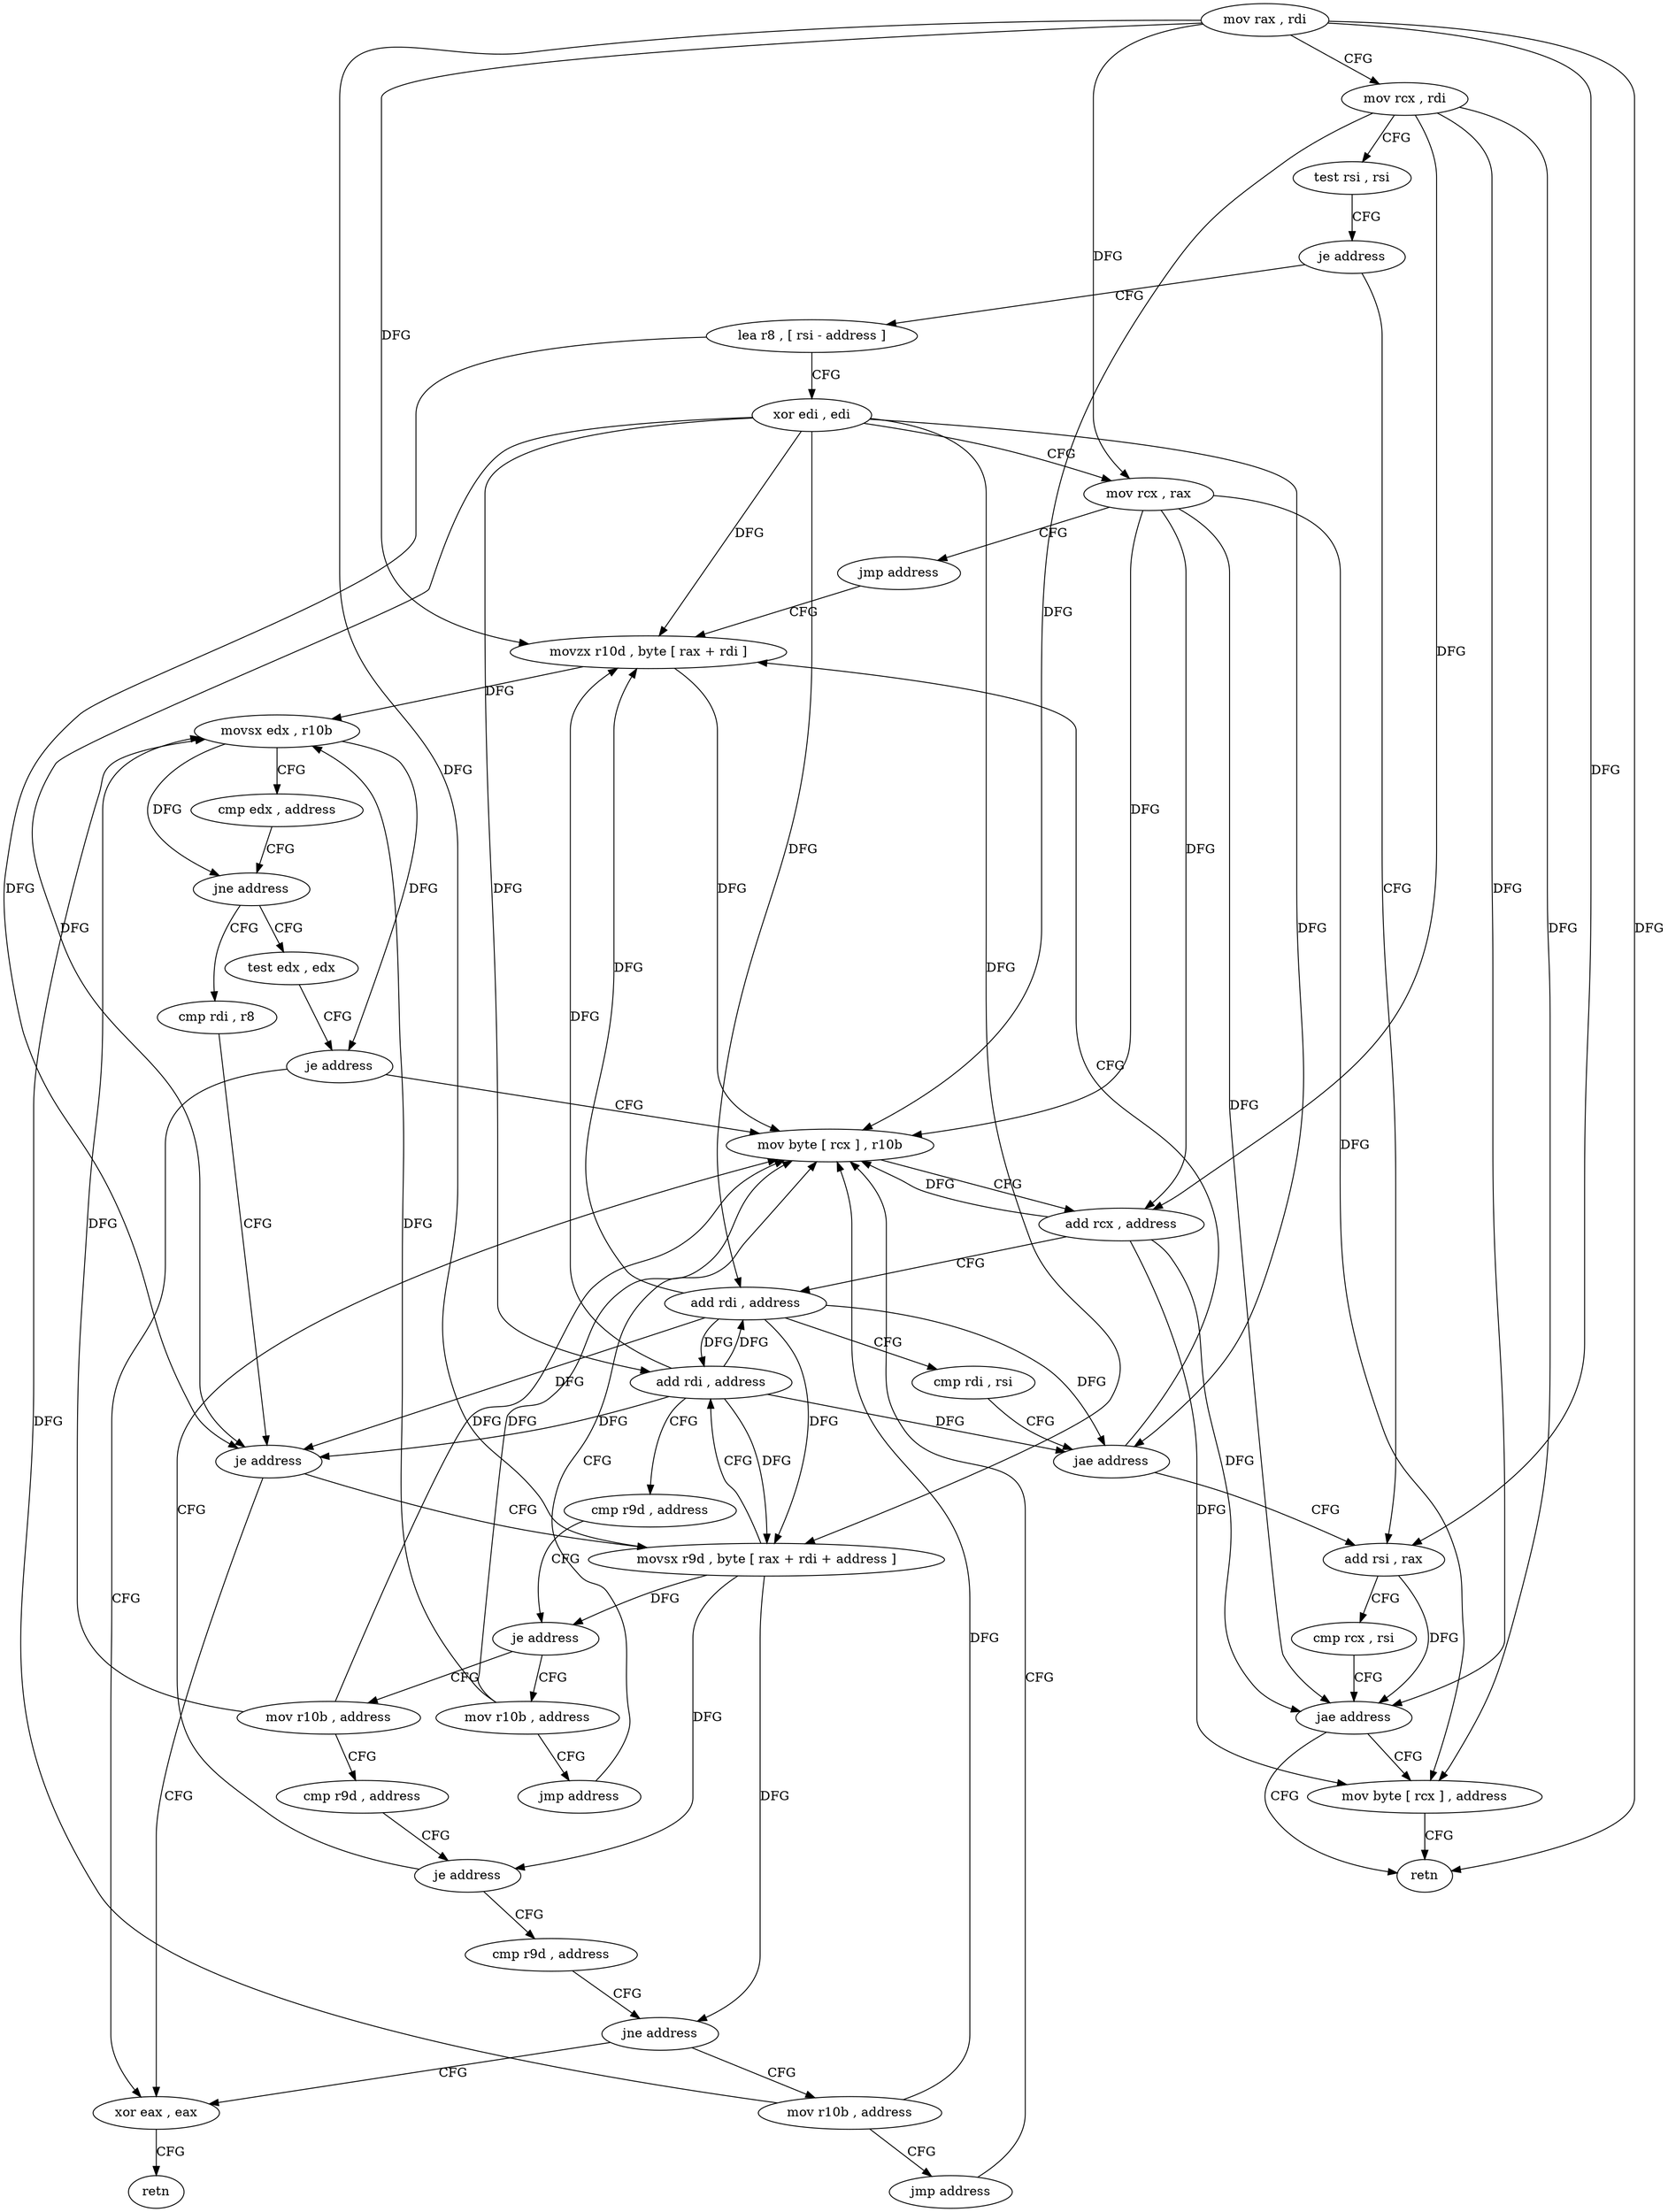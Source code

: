 digraph "func" {
"4207024" [label = "mov rax , rdi" ]
"4207027" [label = "mov rcx , rdi" ]
"4207030" [label = "test rsi , rsi" ]
"4207033" [label = "je address" ]
"4207136" [label = "add rsi , rax" ]
"4207035" [label = "lea r8 , [ rsi - address ]" ]
"4207139" [label = "cmp rcx , rsi" ]
"4207142" [label = "jae address" ]
"4207147" [label = "retn" ]
"4207144" [label = "mov byte [ rcx ] , address" ]
"4207039" [label = "xor edi , edi" ]
"4207041" [label = "mov rcx , rax" ]
"4207044" [label = "jmp address" ]
"4207076" [label = "movzx r10d , byte [ rax + rdi ]" ]
"4207081" [label = "movsx edx , r10b" ]
"4207085" [label = "cmp edx , address" ]
"4207088" [label = "jne address" ]
"4207056" [label = "test edx , edx" ]
"4207090" [label = "cmp rdi , r8" ]
"4207058" [label = "je address" ]
"4207148" [label = "xor eax , eax" ]
"4207060" [label = "mov byte [ rcx ] , r10b" ]
"4207093" [label = "je address" ]
"4207095" [label = "movsx r9d , byte [ rax + rdi + address ]" ]
"4207150" [label = "retn" ]
"4207063" [label = "add rcx , address" ]
"4207067" [label = "add rdi , address" ]
"4207071" [label = "cmp rdi , rsi" ]
"4207074" [label = "jae address" ]
"4207101" [label = "add rdi , address" ]
"4207105" [label = "cmp r9d , address" ]
"4207109" [label = "je address" ]
"4207131" [label = "mov r10b , address" ]
"4207111" [label = "mov r10b , address" ]
"4207134" [label = "jmp address" ]
"4207114" [label = "cmp r9d , address" ]
"4207118" [label = "je address" ]
"4207120" [label = "cmp r9d , address" ]
"4207124" [label = "jne address" ]
"4207126" [label = "mov r10b , address" ]
"4207129" [label = "jmp address" ]
"4207024" -> "4207027" [ label = "CFG" ]
"4207024" -> "4207136" [ label = "DFG" ]
"4207024" -> "4207041" [ label = "DFG" ]
"4207024" -> "4207147" [ label = "DFG" ]
"4207024" -> "4207076" [ label = "DFG" ]
"4207024" -> "4207095" [ label = "DFG" ]
"4207027" -> "4207030" [ label = "CFG" ]
"4207027" -> "4207142" [ label = "DFG" ]
"4207027" -> "4207144" [ label = "DFG" ]
"4207027" -> "4207060" [ label = "DFG" ]
"4207027" -> "4207063" [ label = "DFG" ]
"4207030" -> "4207033" [ label = "CFG" ]
"4207033" -> "4207136" [ label = "CFG" ]
"4207033" -> "4207035" [ label = "CFG" ]
"4207136" -> "4207139" [ label = "CFG" ]
"4207136" -> "4207142" [ label = "DFG" ]
"4207035" -> "4207039" [ label = "CFG" ]
"4207035" -> "4207093" [ label = "DFG" ]
"4207139" -> "4207142" [ label = "CFG" ]
"4207142" -> "4207147" [ label = "CFG" ]
"4207142" -> "4207144" [ label = "CFG" ]
"4207144" -> "4207147" [ label = "CFG" ]
"4207039" -> "4207041" [ label = "CFG" ]
"4207039" -> "4207076" [ label = "DFG" ]
"4207039" -> "4207093" [ label = "DFG" ]
"4207039" -> "4207067" [ label = "DFG" ]
"4207039" -> "4207074" [ label = "DFG" ]
"4207039" -> "4207095" [ label = "DFG" ]
"4207039" -> "4207101" [ label = "DFG" ]
"4207041" -> "4207044" [ label = "CFG" ]
"4207041" -> "4207142" [ label = "DFG" ]
"4207041" -> "4207144" [ label = "DFG" ]
"4207041" -> "4207060" [ label = "DFG" ]
"4207041" -> "4207063" [ label = "DFG" ]
"4207044" -> "4207076" [ label = "CFG" ]
"4207076" -> "4207081" [ label = "DFG" ]
"4207076" -> "4207060" [ label = "DFG" ]
"4207081" -> "4207085" [ label = "CFG" ]
"4207081" -> "4207088" [ label = "DFG" ]
"4207081" -> "4207058" [ label = "DFG" ]
"4207085" -> "4207088" [ label = "CFG" ]
"4207088" -> "4207056" [ label = "CFG" ]
"4207088" -> "4207090" [ label = "CFG" ]
"4207056" -> "4207058" [ label = "CFG" ]
"4207090" -> "4207093" [ label = "CFG" ]
"4207058" -> "4207148" [ label = "CFG" ]
"4207058" -> "4207060" [ label = "CFG" ]
"4207148" -> "4207150" [ label = "CFG" ]
"4207060" -> "4207063" [ label = "CFG" ]
"4207093" -> "4207148" [ label = "CFG" ]
"4207093" -> "4207095" [ label = "CFG" ]
"4207095" -> "4207101" [ label = "CFG" ]
"4207095" -> "4207109" [ label = "DFG" ]
"4207095" -> "4207118" [ label = "DFG" ]
"4207095" -> "4207124" [ label = "DFG" ]
"4207063" -> "4207067" [ label = "CFG" ]
"4207063" -> "4207144" [ label = "DFG" ]
"4207063" -> "4207142" [ label = "DFG" ]
"4207063" -> "4207060" [ label = "DFG" ]
"4207067" -> "4207071" [ label = "CFG" ]
"4207067" -> "4207076" [ label = "DFG" ]
"4207067" -> "4207093" [ label = "DFG" ]
"4207067" -> "4207074" [ label = "DFG" ]
"4207067" -> "4207095" [ label = "DFG" ]
"4207067" -> "4207101" [ label = "DFG" ]
"4207071" -> "4207074" [ label = "CFG" ]
"4207074" -> "4207136" [ label = "CFG" ]
"4207074" -> "4207076" [ label = "CFG" ]
"4207101" -> "4207105" [ label = "CFG" ]
"4207101" -> "4207076" [ label = "DFG" ]
"4207101" -> "4207067" [ label = "DFG" ]
"4207101" -> "4207095" [ label = "DFG" ]
"4207101" -> "4207093" [ label = "DFG" ]
"4207101" -> "4207074" [ label = "DFG" ]
"4207105" -> "4207109" [ label = "CFG" ]
"4207109" -> "4207131" [ label = "CFG" ]
"4207109" -> "4207111" [ label = "CFG" ]
"4207131" -> "4207134" [ label = "CFG" ]
"4207131" -> "4207081" [ label = "DFG" ]
"4207131" -> "4207060" [ label = "DFG" ]
"4207111" -> "4207114" [ label = "CFG" ]
"4207111" -> "4207081" [ label = "DFG" ]
"4207111" -> "4207060" [ label = "DFG" ]
"4207134" -> "4207060" [ label = "CFG" ]
"4207114" -> "4207118" [ label = "CFG" ]
"4207118" -> "4207060" [ label = "CFG" ]
"4207118" -> "4207120" [ label = "CFG" ]
"4207120" -> "4207124" [ label = "CFG" ]
"4207124" -> "4207148" [ label = "CFG" ]
"4207124" -> "4207126" [ label = "CFG" ]
"4207126" -> "4207129" [ label = "CFG" ]
"4207126" -> "4207081" [ label = "DFG" ]
"4207126" -> "4207060" [ label = "DFG" ]
"4207129" -> "4207060" [ label = "CFG" ]
}
